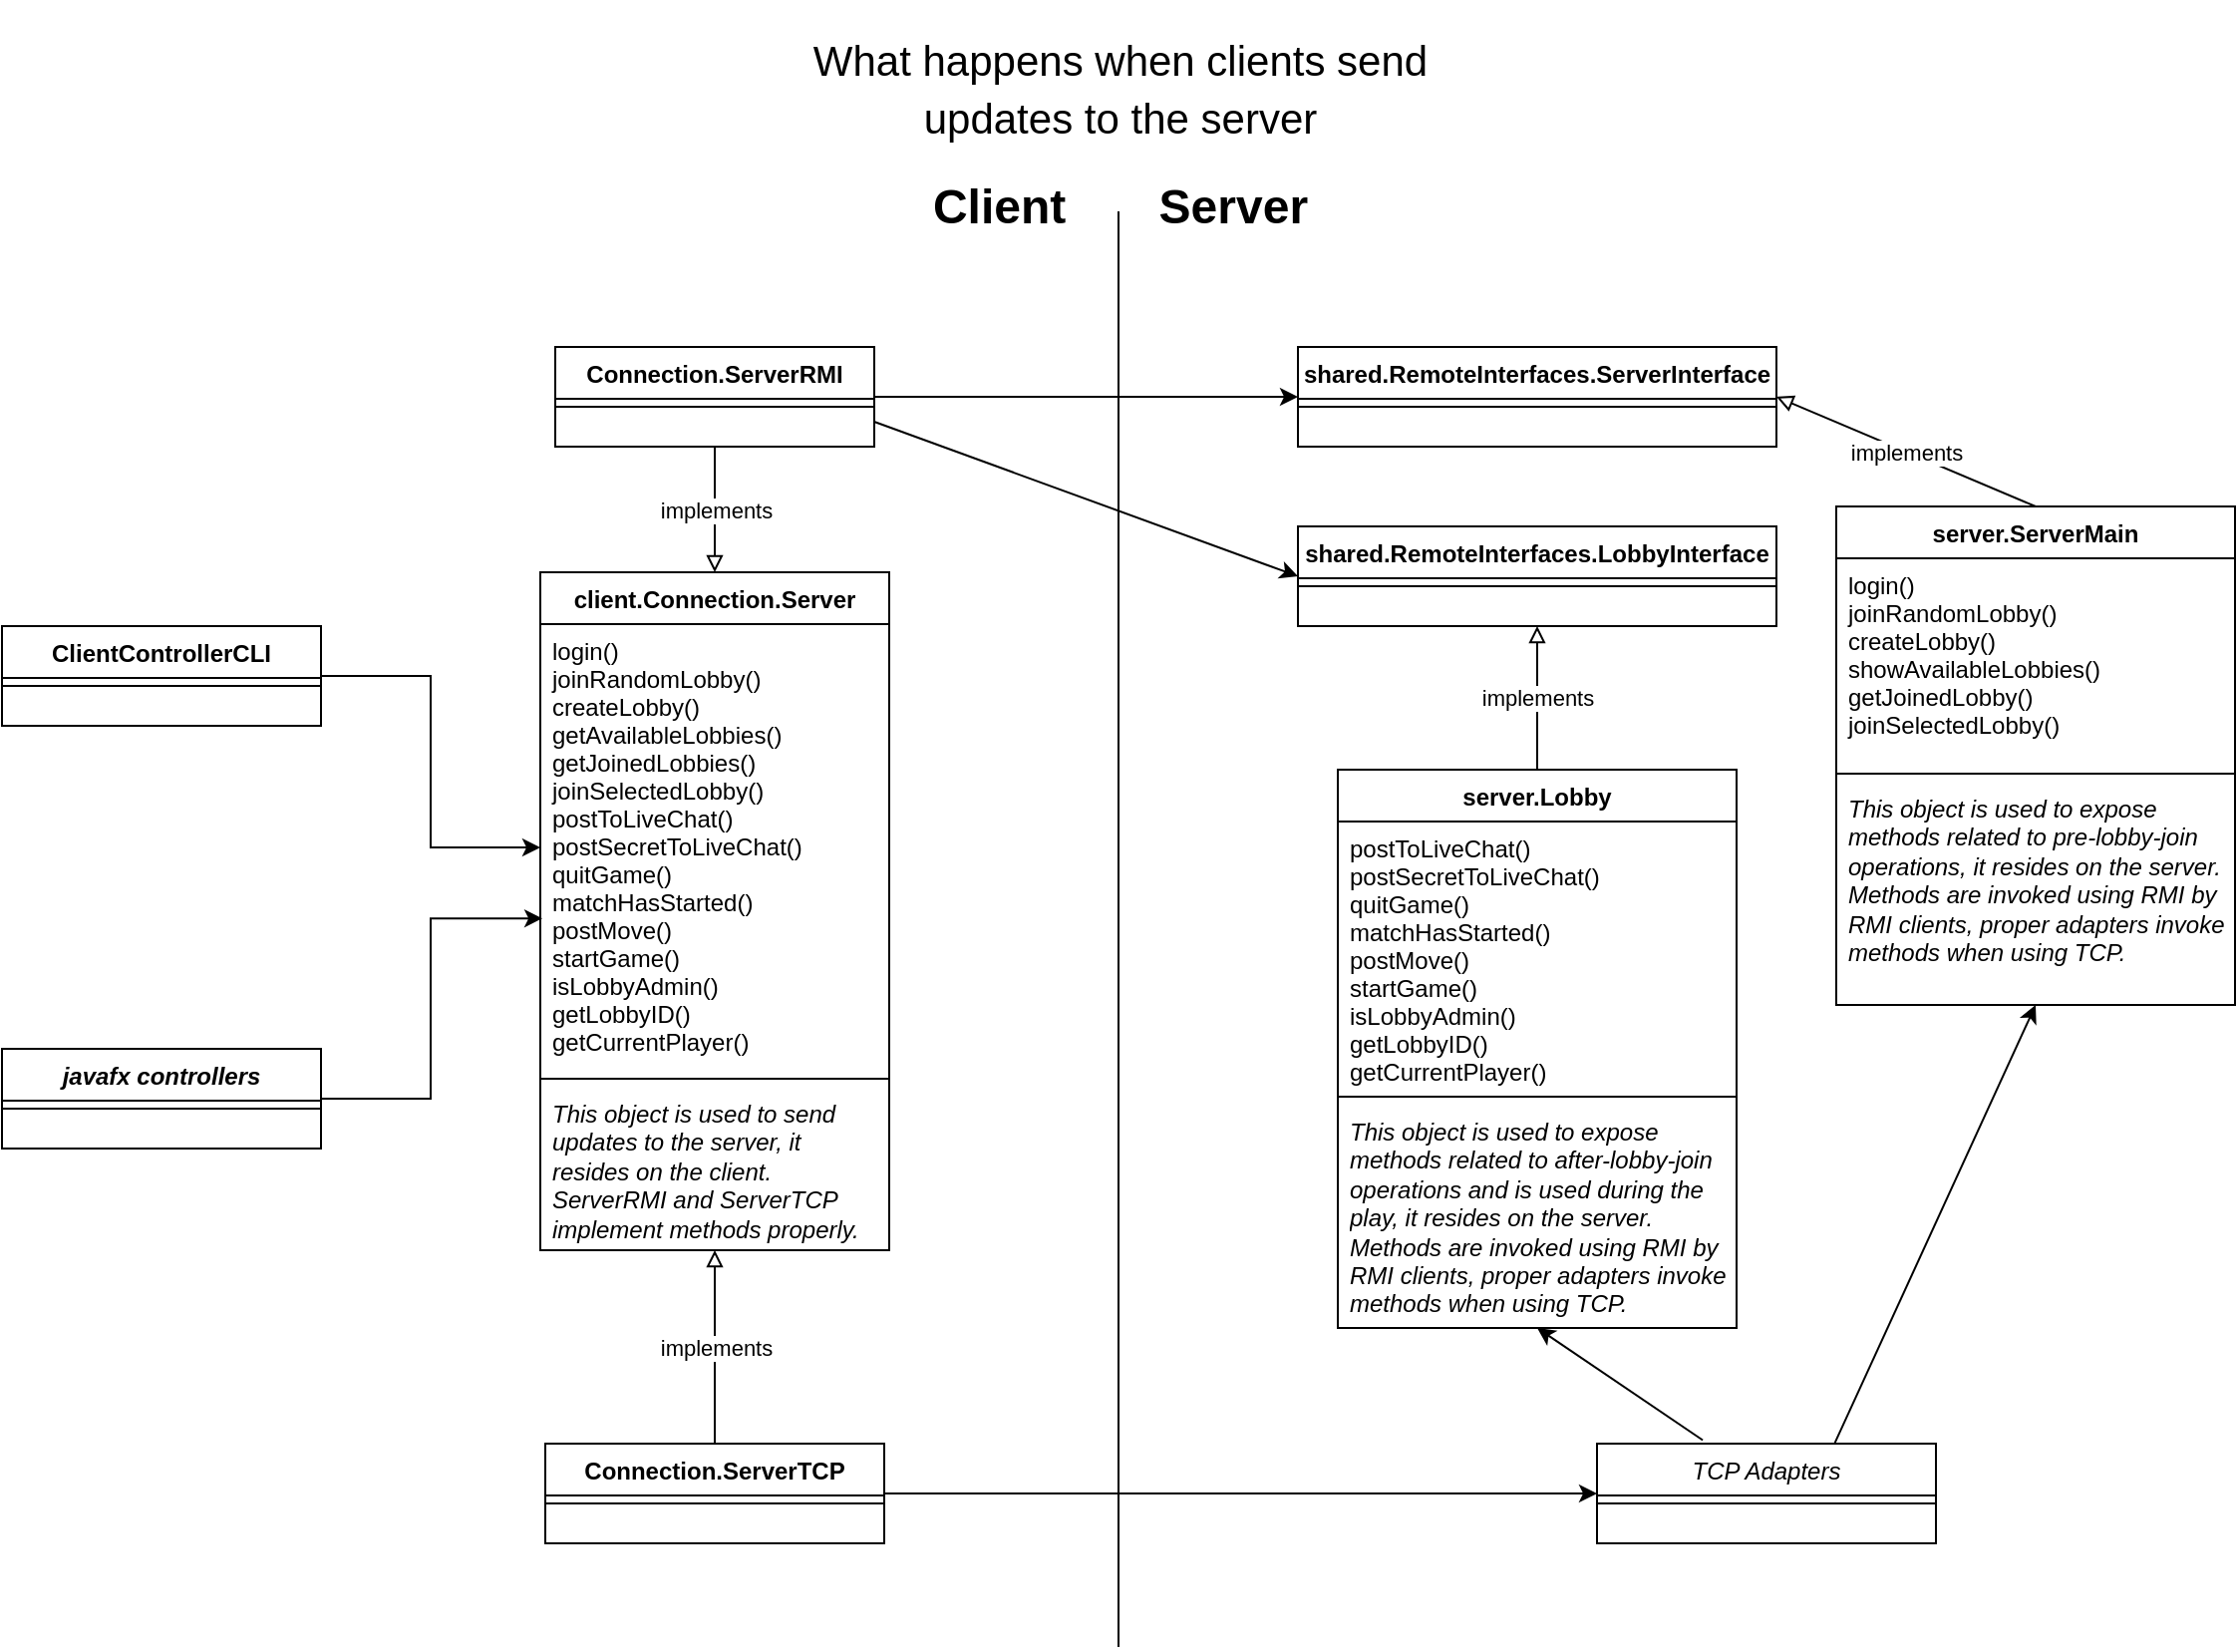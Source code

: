 <mxfile version="21.2.8" type="device">
  <diagram id="C5RBs43oDa-KdzZeNtuy" name="Page-1">
    <mxGraphModel dx="1418" dy="1647" grid="1" gridSize="10" guides="1" tooltips="1" connect="1" arrows="1" fold="1" page="1" pageScale="1" pageWidth="1169" pageHeight="827" math="0" shadow="0">
      <root>
        <mxCell id="WIyWlLk6GJQsqaUBKTNV-0" />
        <mxCell id="WIyWlLk6GJQsqaUBKTNV-1" parent="WIyWlLk6GJQsqaUBKTNV-0" />
        <mxCell id="zkfFHV4jXpPFQw0GAbJ--0" value="client.Connection.Server" style="swimlane;fontStyle=1;align=center;verticalAlign=top;childLayout=stackLayout;horizontal=1;startSize=26;horizontalStack=0;resizeParent=1;resizeLast=0;collapsible=1;marginBottom=0;rounded=0;shadow=0;strokeWidth=1;" parent="WIyWlLk6GJQsqaUBKTNV-1" vertex="1">
          <mxGeometry x="310" y="281" width="175" height="340" as="geometry">
            <mxRectangle x="230" y="140" width="160" height="26" as="alternateBounds" />
          </mxGeometry>
        </mxCell>
        <mxCell id="zkfFHV4jXpPFQw0GAbJ--1" value="login()&#xa;joinRandomLobby()&#xa;createLobby()&#xa;getAvailableLobbies()&#xa;getJoinedLobbies()&#xa;joinSelectedLobby()&#xa;postToLiveChat()&#xa;postSecretToLiveChat()&#xa;quitGame()&#xa;matchHasStarted()&#xa;postMove()&#xa;startGame()&#xa;isLobbyAdmin()&#xa;getLobbyID()&#xa;getCurrentPlayer()" style="text;align=left;verticalAlign=top;spacingLeft=4;spacingRight=4;overflow=hidden;rotatable=0;points=[[0,0.5],[1,0.5]];portConstraint=eastwest;" parent="zkfFHV4jXpPFQw0GAbJ--0" vertex="1">
          <mxGeometry y="26" width="175" height="224" as="geometry" />
        </mxCell>
        <mxCell id="zkfFHV4jXpPFQw0GAbJ--4" value="" style="line;html=1;strokeWidth=1;align=left;verticalAlign=middle;spacingTop=-1;spacingLeft=3;spacingRight=3;rotatable=0;labelPosition=right;points=[];portConstraint=eastwest;" parent="zkfFHV4jXpPFQw0GAbJ--0" vertex="1">
          <mxGeometry y="250" width="175" height="8" as="geometry" />
        </mxCell>
        <mxCell id="zkfFHV4jXpPFQw0GAbJ--5" value="This object is used to send updates to the server, it resides on the client. ServerRMI and ServerTCP implement methods properly.&#xa;" style="text;align=left;verticalAlign=top;spacingLeft=4;spacingRight=4;overflow=hidden;rotatable=0;points=[[0,0.5],[1,0.5]];portConstraint=eastwest;horizontal=1;whiteSpace=wrap;fontStyle=2" parent="zkfFHV4jXpPFQw0GAbJ--0" vertex="1">
          <mxGeometry y="258" width="175" height="82" as="geometry" />
        </mxCell>
        <mxCell id="op4pJWw0-yYeCLesw7dR-0" value="" style="endArrow=none;html=1;rounded=0;" parent="WIyWlLk6GJQsqaUBKTNV-1" edge="1">
          <mxGeometry width="50" height="50" relative="1" as="geometry">
            <mxPoint x="600" y="820" as="sourcePoint" />
            <mxPoint x="600" y="100" as="targetPoint" />
          </mxGeometry>
        </mxCell>
        <mxCell id="op4pJWw0-yYeCLesw7dR-1" value="&lt;h1 align=&quot;center&quot;&gt;&lt;span style=&quot;font-weight: normal;&quot;&gt;&lt;font style=&quot;font-size: 21px;&quot;&gt;What happens when clients send updates to the server&lt;/font&gt;&lt;/span&gt;&lt;br&gt;&lt;/h1&gt;&lt;h1 align=&quot;center&quot;&gt;Client &amp;nbsp;&amp;nbsp;&amp;nbsp;&amp;nbsp;&amp;nbsp; Server&lt;br&gt;&lt;/h1&gt;" style="text;html=1;strokeColor=none;fillColor=none;spacing=5;spacingTop=-20;whiteSpace=wrap;overflow=hidden;rounded=0;align=center;" parent="WIyWlLk6GJQsqaUBKTNV-1" vertex="1">
          <mxGeometry x="439" y="4" width="324" height="138" as="geometry" />
        </mxCell>
        <mxCell id="op4pJWw0-yYeCLesw7dR-4" value="Connection.ServerRMI" style="swimlane;fontStyle=1;align=center;verticalAlign=top;childLayout=stackLayout;horizontal=1;startSize=26;horizontalStack=0;resizeParent=1;resizeLast=0;collapsible=1;marginBottom=0;rounded=0;shadow=0;strokeWidth=1;" parent="WIyWlLk6GJQsqaUBKTNV-1" vertex="1">
          <mxGeometry x="317.5" y="168" width="160" height="50" as="geometry">
            <mxRectangle x="230" y="140" width="160" height="26" as="alternateBounds" />
          </mxGeometry>
        </mxCell>
        <mxCell id="op4pJWw0-yYeCLesw7dR-6" value="" style="line;html=1;strokeWidth=1;align=left;verticalAlign=middle;spacingTop=-1;spacingLeft=3;spacingRight=3;rotatable=0;labelPosition=right;points=[];portConstraint=eastwest;" parent="op4pJWw0-yYeCLesw7dR-4" vertex="1">
          <mxGeometry y="26" width="160" height="8" as="geometry" />
        </mxCell>
        <mxCell id="op4pJWw0-yYeCLesw7dR-9" value="" style="endArrow=block;html=1;rounded=0;exitX=0.5;exitY=1;exitDx=0;exitDy=0;entryX=0.5;entryY=0;entryDx=0;entryDy=0;endFill=0;" parent="WIyWlLk6GJQsqaUBKTNV-1" source="op4pJWw0-yYeCLesw7dR-4" target="zkfFHV4jXpPFQw0GAbJ--0" edge="1">
          <mxGeometry relative="1" as="geometry">
            <mxPoint x="370" y="318" as="sourcePoint" />
            <mxPoint x="470" y="318" as="targetPoint" />
          </mxGeometry>
        </mxCell>
        <mxCell id="op4pJWw0-yYeCLesw7dR-10" value="implements" style="edgeLabel;resizable=0;html=1;align=center;verticalAlign=middle;" parent="op4pJWw0-yYeCLesw7dR-9" connectable="0" vertex="1">
          <mxGeometry relative="1" as="geometry" />
        </mxCell>
        <mxCell id="op4pJWw0-yYeCLesw7dR-11" value="Connection.ServerTCP" style="swimlane;fontStyle=1;align=center;verticalAlign=top;childLayout=stackLayout;horizontal=1;startSize=26;horizontalStack=0;resizeParent=1;resizeLast=0;collapsible=1;marginBottom=0;rounded=0;shadow=0;strokeWidth=1;" parent="WIyWlLk6GJQsqaUBKTNV-1" vertex="1">
          <mxGeometry x="312.5" y="718" width="170" height="50" as="geometry">
            <mxRectangle x="230" y="140" width="160" height="26" as="alternateBounds" />
          </mxGeometry>
        </mxCell>
        <mxCell id="op4pJWw0-yYeCLesw7dR-12" value="" style="line;html=1;strokeWidth=1;align=left;verticalAlign=middle;spacingTop=-1;spacingLeft=3;spacingRight=3;rotatable=0;labelPosition=right;points=[];portConstraint=eastwest;" parent="op4pJWw0-yYeCLesw7dR-11" vertex="1">
          <mxGeometry y="26" width="170" height="8" as="geometry" />
        </mxCell>
        <mxCell id="op4pJWw0-yYeCLesw7dR-13" value="" style="endArrow=block;html=1;rounded=0;exitX=0.5;exitY=0;exitDx=0;exitDy=0;endFill=0;" parent="WIyWlLk6GJQsqaUBKTNV-1" source="op4pJWw0-yYeCLesw7dR-11" target="zkfFHV4jXpPFQw0GAbJ--5" edge="1">
          <mxGeometry relative="1" as="geometry">
            <mxPoint x="230" y="558" as="sourcePoint" />
            <mxPoint x="330" y="558" as="targetPoint" />
          </mxGeometry>
        </mxCell>
        <mxCell id="op4pJWw0-yYeCLesw7dR-14" value="&lt;div&gt;implements&lt;/div&gt;" style="edgeLabel;resizable=0;html=1;align=center;verticalAlign=middle;" parent="op4pJWw0-yYeCLesw7dR-13" connectable="0" vertex="1">
          <mxGeometry relative="1" as="geometry" />
        </mxCell>
        <mxCell id="op4pJWw0-yYeCLesw7dR-15" value="server.ServerMain" style="swimlane;fontStyle=1;align=center;verticalAlign=top;childLayout=stackLayout;horizontal=1;startSize=26;horizontalStack=0;resizeParent=1;resizeLast=0;collapsible=1;marginBottom=0;rounded=0;shadow=0;strokeWidth=1;" parent="WIyWlLk6GJQsqaUBKTNV-1" vertex="1">
          <mxGeometry x="960" y="248" width="200" height="250" as="geometry">
            <mxRectangle x="230" y="140" width="160" height="26" as="alternateBounds" />
          </mxGeometry>
        </mxCell>
        <mxCell id="op4pJWw0-yYeCLesw7dR-16" value="login()&#xa;joinRandomLobby()&#xa;createLobby()&#xa;showAvailableLobbies()&#xa;getJoinedLobby()&#xa;joinSelectedLobby()" style="text;align=left;verticalAlign=top;spacingLeft=4;spacingRight=4;overflow=hidden;rotatable=0;points=[[0,0.5],[1,0.5]];portConstraint=eastwest;" parent="op4pJWw0-yYeCLesw7dR-15" vertex="1">
          <mxGeometry y="26" width="200" height="104" as="geometry" />
        </mxCell>
        <mxCell id="op4pJWw0-yYeCLesw7dR-17" value="" style="line;html=1;strokeWidth=1;align=left;verticalAlign=middle;spacingTop=-1;spacingLeft=3;spacingRight=3;rotatable=0;labelPosition=right;points=[];portConstraint=eastwest;" parent="op4pJWw0-yYeCLesw7dR-15" vertex="1">
          <mxGeometry y="130" width="200" height="8" as="geometry" />
        </mxCell>
        <mxCell id="op4pJWw0-yYeCLesw7dR-18" value="This object is used to expose methods related to pre-lobby-join operations, it resides on the server.&#xa;Methods are invoked using RMI by RMI clients, proper adapters invoke methods when using TCP." style="text;align=left;verticalAlign=top;spacingLeft=4;spacingRight=4;overflow=hidden;rotatable=0;points=[[0,0.5],[1,0.5]];portConstraint=eastwest;horizontal=1;whiteSpace=wrap;fontStyle=2" parent="op4pJWw0-yYeCLesw7dR-15" vertex="1">
          <mxGeometry y="138" width="200" height="102" as="geometry" />
        </mxCell>
        <mxCell id="op4pJWw0-yYeCLesw7dR-19" value="shared.RemoteInterfaces.ServerInterface" style="swimlane;fontStyle=1;align=center;verticalAlign=top;childLayout=stackLayout;horizontal=1;startSize=26;horizontalStack=0;resizeParent=1;resizeLast=0;collapsible=1;marginBottom=0;rounded=0;shadow=0;strokeWidth=1;" parent="WIyWlLk6GJQsqaUBKTNV-1" vertex="1">
          <mxGeometry x="690" y="168" width="240" height="50" as="geometry">
            <mxRectangle x="230" y="140" width="160" height="26" as="alternateBounds" />
          </mxGeometry>
        </mxCell>
        <mxCell id="op4pJWw0-yYeCLesw7dR-20" value="" style="line;html=1;strokeWidth=1;align=left;verticalAlign=middle;spacingTop=-1;spacingLeft=3;spacingRight=3;rotatable=0;labelPosition=right;points=[];portConstraint=eastwest;" parent="op4pJWw0-yYeCLesw7dR-19" vertex="1">
          <mxGeometry y="26" width="240" height="8" as="geometry" />
        </mxCell>
        <mxCell id="op4pJWw0-yYeCLesw7dR-23" value="" style="endArrow=block;html=1;rounded=0;exitX=0.5;exitY=0;exitDx=0;exitDy=0;entryX=1;entryY=0.5;entryDx=0;entryDy=0;endFill=0;" parent="WIyWlLk6GJQsqaUBKTNV-1" source="op4pJWw0-yYeCLesw7dR-15" target="op4pJWw0-yYeCLesw7dR-19" edge="1">
          <mxGeometry relative="1" as="geometry">
            <mxPoint x="990" y="218" as="sourcePoint" />
            <mxPoint x="990" y="308" as="targetPoint" />
          </mxGeometry>
        </mxCell>
        <mxCell id="op4pJWw0-yYeCLesw7dR-24" value="implements" style="edgeLabel;resizable=0;html=1;align=center;verticalAlign=middle;" parent="op4pJWw0-yYeCLesw7dR-23" connectable="0" vertex="1">
          <mxGeometry relative="1" as="geometry" />
        </mxCell>
        <mxCell id="op4pJWw0-yYeCLesw7dR-28" style="edgeStyle=orthogonalEdgeStyle;rounded=0;orthogonalLoop=1;jettySize=auto;html=1;exitX=1;exitY=0.5;exitDx=0;exitDy=0;entryX=0;entryY=0.5;entryDx=0;entryDy=0;" parent="WIyWlLk6GJQsqaUBKTNV-1" source="op4pJWw0-yYeCLesw7dR-25" target="zkfFHV4jXpPFQw0GAbJ--1" edge="1">
          <mxGeometry relative="1" as="geometry" />
        </mxCell>
        <mxCell id="op4pJWw0-yYeCLesw7dR-25" value="ClientControllerCLI" style="swimlane;fontStyle=1;align=center;verticalAlign=top;childLayout=stackLayout;horizontal=1;startSize=26;horizontalStack=0;resizeParent=1;resizeLast=0;collapsible=1;marginBottom=0;rounded=0;shadow=0;strokeWidth=1;" parent="WIyWlLk6GJQsqaUBKTNV-1" vertex="1">
          <mxGeometry x="40" y="308" width="160" height="50" as="geometry">
            <mxRectangle x="230" y="140" width="160" height="26" as="alternateBounds" />
          </mxGeometry>
        </mxCell>
        <mxCell id="op4pJWw0-yYeCLesw7dR-26" value="" style="line;html=1;strokeWidth=1;align=left;verticalAlign=middle;spacingTop=-1;spacingLeft=3;spacingRight=3;rotatable=0;labelPosition=right;points=[];portConstraint=eastwest;" parent="op4pJWw0-yYeCLesw7dR-25" vertex="1">
          <mxGeometry y="26" width="160" height="8" as="geometry" />
        </mxCell>
        <mxCell id="op4pJWw0-yYeCLesw7dR-29" value="TCP Adapters" style="swimlane;fontStyle=2;align=center;verticalAlign=top;childLayout=stackLayout;horizontal=1;startSize=26;horizontalStack=0;resizeParent=1;resizeLast=0;collapsible=1;marginBottom=0;rounded=0;shadow=0;strokeWidth=1;" parent="WIyWlLk6GJQsqaUBKTNV-1" vertex="1">
          <mxGeometry x="840" y="718" width="170" height="50" as="geometry">
            <mxRectangle x="230" y="140" width="160" height="26" as="alternateBounds" />
          </mxGeometry>
        </mxCell>
        <mxCell id="op4pJWw0-yYeCLesw7dR-30" value="" style="line;html=1;strokeWidth=1;align=left;verticalAlign=middle;spacingTop=-1;spacingLeft=3;spacingRight=3;rotatable=0;labelPosition=right;points=[];portConstraint=eastwest;" parent="op4pJWw0-yYeCLesw7dR-29" vertex="1">
          <mxGeometry y="26" width="170" height="8" as="geometry" />
        </mxCell>
        <mxCell id="op4pJWw0-yYeCLesw7dR-31" value="" style="endArrow=classic;html=1;rounded=0;exitX=0.702;exitY=-0.008;exitDx=0;exitDy=0;entryX=0.5;entryY=1;entryDx=0;entryDy=0;exitPerimeter=0;" parent="WIyWlLk6GJQsqaUBKTNV-1" source="op4pJWw0-yYeCLesw7dR-29" target="op4pJWw0-yYeCLesw7dR-15" edge="1">
          <mxGeometry width="50" height="50" relative="1" as="geometry">
            <mxPoint x="520" y="560" as="sourcePoint" />
            <mxPoint x="810" y="650" as="targetPoint" />
          </mxGeometry>
        </mxCell>
        <mxCell id="op4pJWw0-yYeCLesw7dR-32" value="" style="endArrow=classic;html=1;rounded=0;exitX=1;exitY=0.5;exitDx=0;exitDy=0;entryX=0;entryY=0.5;entryDx=0;entryDy=0;" parent="WIyWlLk6GJQsqaUBKTNV-1" source="op4pJWw0-yYeCLesw7dR-11" target="op4pJWw0-yYeCLesw7dR-29" edge="1">
          <mxGeometry width="50" height="50" relative="1" as="geometry">
            <mxPoint x="520" y="560" as="sourcePoint" />
            <mxPoint x="570" y="510" as="targetPoint" />
          </mxGeometry>
        </mxCell>
        <mxCell id="A2vWznKcTm_rNXj7yRTG-2" style="edgeStyle=orthogonalEdgeStyle;rounded=0;orthogonalLoop=1;jettySize=auto;html=1;exitX=1;exitY=0.5;exitDx=0;exitDy=0;entryX=0.006;entryY=0.659;entryDx=0;entryDy=0;entryPerimeter=0;" parent="WIyWlLk6GJQsqaUBKTNV-1" source="A2vWznKcTm_rNXj7yRTG-0" target="zkfFHV4jXpPFQw0GAbJ--1" edge="1">
          <mxGeometry relative="1" as="geometry" />
        </mxCell>
        <mxCell id="A2vWznKcTm_rNXj7yRTG-0" value="javafx controllers" style="swimlane;fontStyle=3;align=center;verticalAlign=top;childLayout=stackLayout;horizontal=1;startSize=26;horizontalStack=0;resizeParent=1;resizeLast=0;collapsible=1;marginBottom=0;rounded=0;shadow=0;strokeWidth=1;" parent="WIyWlLk6GJQsqaUBKTNV-1" vertex="1">
          <mxGeometry x="40" y="520" width="160" height="50" as="geometry">
            <mxRectangle x="230" y="140" width="160" height="26" as="alternateBounds" />
          </mxGeometry>
        </mxCell>
        <mxCell id="A2vWznKcTm_rNXj7yRTG-1" value="" style="line;html=1;strokeWidth=1;align=left;verticalAlign=middle;spacingTop=-1;spacingLeft=3;spacingRight=3;rotatable=0;labelPosition=right;points=[];portConstraint=eastwest;" parent="A2vWznKcTm_rNXj7yRTG-0" vertex="1">
          <mxGeometry y="26" width="160" height="8" as="geometry" />
        </mxCell>
        <mxCell id="A2vWznKcTm_rNXj7yRTG-3" value="" style="endArrow=classic;html=1;rounded=0;exitX=1;exitY=0.5;exitDx=0;exitDy=0;entryX=0;entryY=0.5;entryDx=0;entryDy=0;" parent="WIyWlLk6GJQsqaUBKTNV-1" source="op4pJWw0-yYeCLesw7dR-4" target="op4pJWw0-yYeCLesw7dR-19" edge="1">
          <mxGeometry relative="1" as="geometry">
            <mxPoint x="880" y="410" as="sourcePoint" />
            <mxPoint x="980" y="410" as="targetPoint" />
          </mxGeometry>
        </mxCell>
        <mxCell id="A2vWznKcTm_rNXj7yRTG-5" value="shared.RemoteInterfaces.LobbyInterface" style="swimlane;fontStyle=1;align=center;verticalAlign=top;childLayout=stackLayout;horizontal=1;startSize=26;horizontalStack=0;resizeParent=1;resizeLast=0;collapsible=1;marginBottom=0;rounded=0;shadow=0;strokeWidth=1;" parent="WIyWlLk6GJQsqaUBKTNV-1" vertex="1">
          <mxGeometry x="690" y="258" width="240" height="50" as="geometry">
            <mxRectangle x="230" y="140" width="160" height="26" as="alternateBounds" />
          </mxGeometry>
        </mxCell>
        <mxCell id="A2vWznKcTm_rNXj7yRTG-6" value="" style="line;html=1;strokeWidth=1;align=left;verticalAlign=middle;spacingTop=-1;spacingLeft=3;spacingRight=3;rotatable=0;labelPosition=right;points=[];portConstraint=eastwest;" parent="A2vWznKcTm_rNXj7yRTG-5" vertex="1">
          <mxGeometry y="26" width="240" height="8" as="geometry" />
        </mxCell>
        <mxCell id="A2vWznKcTm_rNXj7yRTG-7" value="" style="endArrow=classic;html=1;rounded=0;exitX=1;exitY=0.75;exitDx=0;exitDy=0;entryX=0;entryY=0.5;entryDx=0;entryDy=0;" parent="WIyWlLk6GJQsqaUBKTNV-1" source="op4pJWw0-yYeCLesw7dR-4" target="A2vWznKcTm_rNXj7yRTG-5" edge="1">
          <mxGeometry relative="1" as="geometry">
            <mxPoint x="488" y="203" as="sourcePoint" />
            <mxPoint x="700" y="203" as="targetPoint" />
          </mxGeometry>
        </mxCell>
        <mxCell id="A2vWznKcTm_rNXj7yRTG-9" value="server.Lobby" style="swimlane;fontStyle=1;align=center;verticalAlign=top;childLayout=stackLayout;horizontal=1;startSize=26;horizontalStack=0;resizeParent=1;resizeLast=0;collapsible=1;marginBottom=0;rounded=0;shadow=0;strokeWidth=1;" parent="WIyWlLk6GJQsqaUBKTNV-1" vertex="1">
          <mxGeometry x="710" y="380" width="200" height="280" as="geometry">
            <mxRectangle x="230" y="140" width="160" height="26" as="alternateBounds" />
          </mxGeometry>
        </mxCell>
        <mxCell id="A2vWznKcTm_rNXj7yRTG-10" value="postToLiveChat()&#xa;postSecretToLiveChat()&#xa;quitGame()&#xa;matchHasStarted()&#xa;postMove()&#xa;startGame()&#xa;isLobbyAdmin()&#xa;getLobbyID()&#xa;getCurrentPlayer()" style="text;align=left;verticalAlign=top;spacingLeft=4;spacingRight=4;overflow=hidden;rotatable=0;points=[[0,0.5],[1,0.5]];portConstraint=eastwest;" parent="A2vWznKcTm_rNXj7yRTG-9" vertex="1">
          <mxGeometry y="26" width="200" height="134" as="geometry" />
        </mxCell>
        <mxCell id="A2vWznKcTm_rNXj7yRTG-11" value="" style="line;html=1;strokeWidth=1;align=left;verticalAlign=middle;spacingTop=-1;spacingLeft=3;spacingRight=3;rotatable=0;labelPosition=right;points=[];portConstraint=eastwest;" parent="A2vWznKcTm_rNXj7yRTG-9" vertex="1">
          <mxGeometry y="160" width="200" height="8" as="geometry" />
        </mxCell>
        <mxCell id="A2vWznKcTm_rNXj7yRTG-12" value="This object is used to expose methods related to after-lobby-join operations and is used during the play, it resides on the server.&#xa;Methods are invoked using RMI by RMI clients, proper adapters invoke methods when using TCP." style="text;align=left;verticalAlign=top;spacingLeft=4;spacingRight=4;overflow=hidden;rotatable=0;points=[[0,0.5],[1,0.5]];portConstraint=eastwest;horizontal=1;whiteSpace=wrap;fontStyle=2" parent="A2vWznKcTm_rNXj7yRTG-9" vertex="1">
          <mxGeometry y="168" width="200" height="112" as="geometry" />
        </mxCell>
        <mxCell id="A2vWznKcTm_rNXj7yRTG-13" value="" style="endArrow=block;html=1;rounded=0;exitX=0.5;exitY=0;exitDx=0;exitDy=0;entryX=0.5;entryY=1;entryDx=0;entryDy=0;endFill=0;" parent="WIyWlLk6GJQsqaUBKTNV-1" source="A2vWznKcTm_rNXj7yRTG-9" target="A2vWznKcTm_rNXj7yRTG-5" edge="1">
          <mxGeometry relative="1" as="geometry">
            <mxPoint x="1070" y="258" as="sourcePoint" />
            <mxPoint x="940" y="203" as="targetPoint" />
          </mxGeometry>
        </mxCell>
        <mxCell id="A2vWznKcTm_rNXj7yRTG-14" value="implements" style="edgeLabel;resizable=0;html=1;align=center;verticalAlign=middle;" parent="A2vWznKcTm_rNXj7yRTG-13" connectable="0" vertex="1">
          <mxGeometry relative="1" as="geometry" />
        </mxCell>
        <mxCell id="A2vWznKcTm_rNXj7yRTG-15" value="" style="endArrow=classic;html=1;rounded=0;exitX=0.312;exitY=-0.035;exitDx=0;exitDy=0;exitPerimeter=0;entryX=0.5;entryY=1;entryDx=0;entryDy=0;" parent="WIyWlLk6GJQsqaUBKTNV-1" source="op4pJWw0-yYeCLesw7dR-29" target="A2vWznKcTm_rNXj7yRTG-9" edge="1">
          <mxGeometry width="50" height="50" relative="1" as="geometry">
            <mxPoint x="780" y="630" as="sourcePoint" />
            <mxPoint x="830" y="580" as="targetPoint" />
          </mxGeometry>
        </mxCell>
      </root>
    </mxGraphModel>
  </diagram>
</mxfile>
